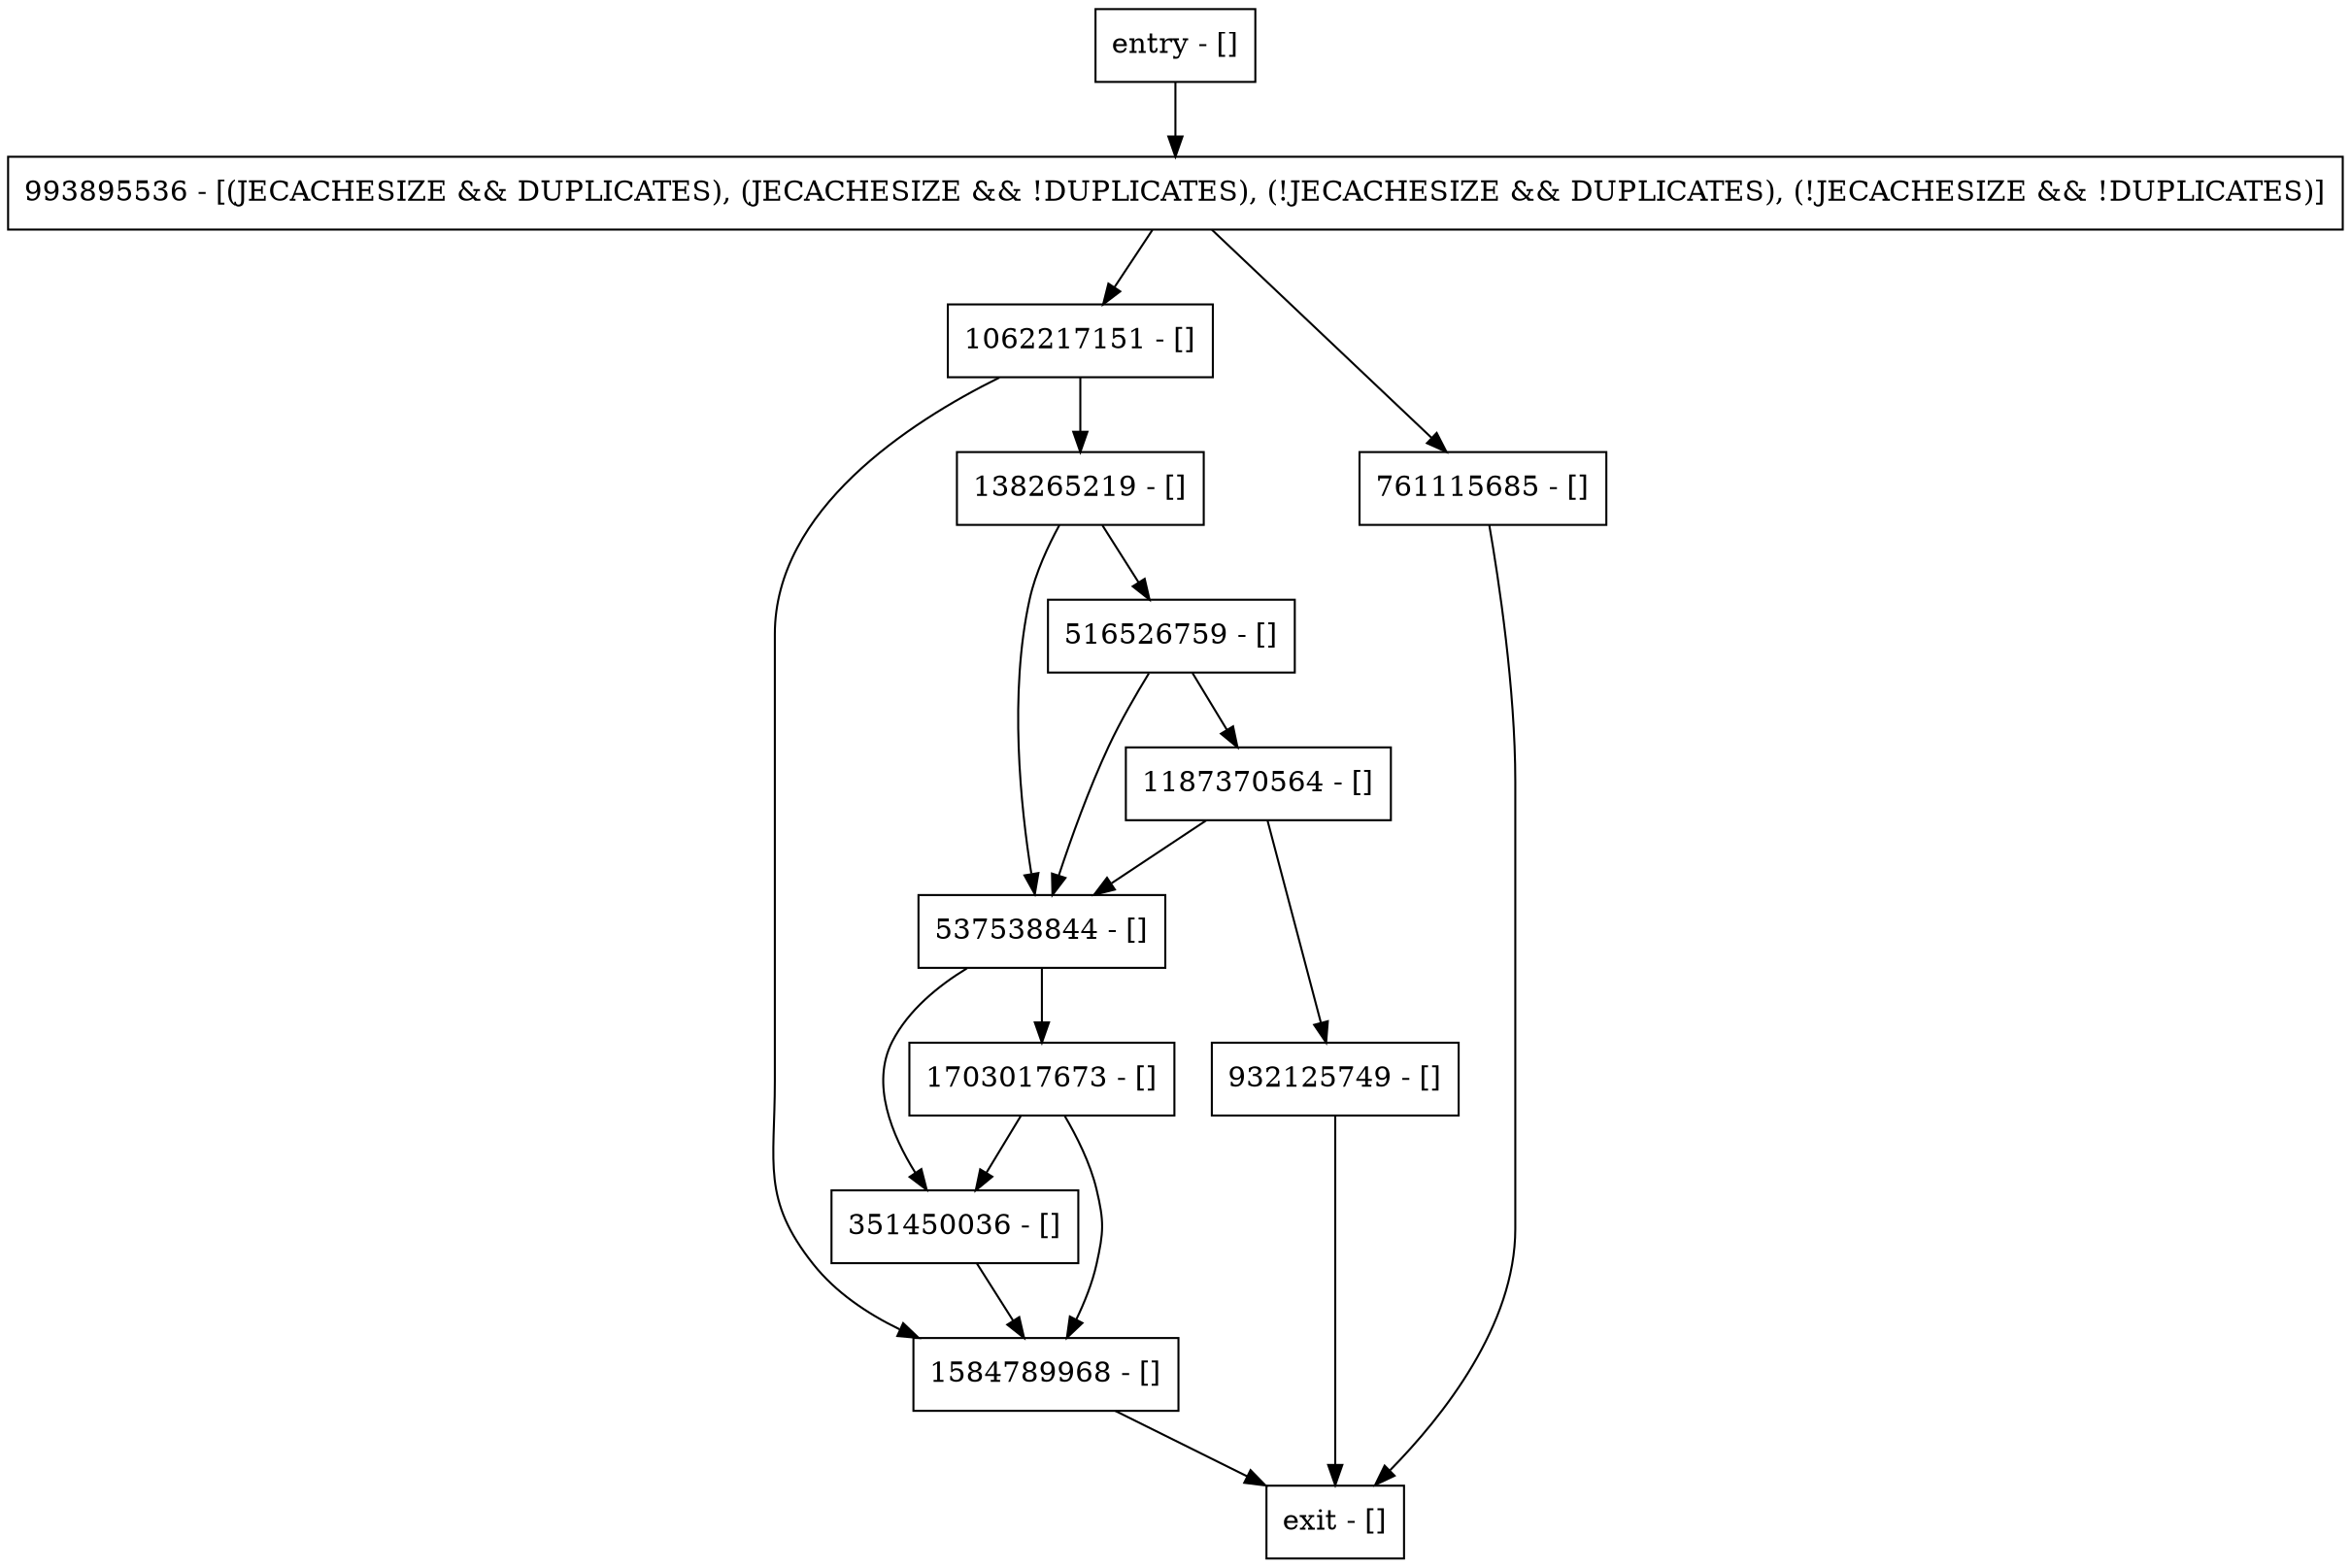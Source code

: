 digraph updateMemorySize {
node [shape=record];
537538844 [label="537538844 - []"];
516526759 [label="516526759 - []"];
1187370564 [label="1187370564 - []"];
932125749 [label="932125749 - []"];
1703017673 [label="1703017673 - []"];
1062217151 [label="1062217151 - []"];
138265219 [label="138265219 - []"];
1584789968 [label="1584789968 - []"];
entry [label="entry - []"];
exit [label="exit - []"];
351450036 [label="351450036 - []"];
761115685 [label="761115685 - []"];
993895536 [label="993895536 - [(JECACHESIZE && DUPLICATES), (JECACHESIZE && !DUPLICATES), (!JECACHESIZE && DUPLICATES), (!JECACHESIZE && !DUPLICATES)]"];
entry;
exit;
537538844 -> 1703017673;
537538844 -> 351450036;
516526759 -> 537538844;
516526759 -> 1187370564;
1187370564 -> 537538844;
1187370564 -> 932125749;
932125749 -> exit;
1703017673 -> 1584789968;
1703017673 -> 351450036;
1062217151 -> 138265219;
1062217151 -> 1584789968;
138265219 -> 537538844;
138265219 -> 516526759;
1584789968 -> exit;
entry -> 993895536;
351450036 -> 1584789968;
761115685 -> exit;
993895536 -> 1062217151;
993895536 -> 761115685;
}
